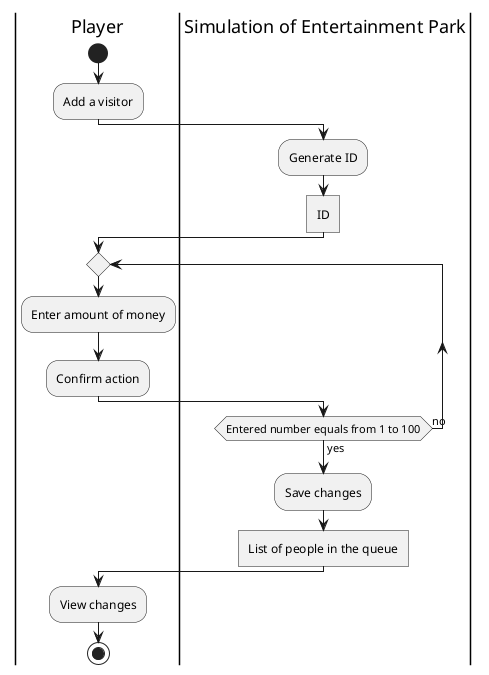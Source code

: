 @startuml
|Player|
start
:Add a visitor;
|Simulation of Entertainment Park|
:Generate ID;
:ID]
|Player|
repeat
:Enter amount of money;
:Confirm action;
|Simulation of Entertainment Park|
repeat while (Entered number equals from 1 to 100) is (no) not (yes)
:Save changes;
:List of people in the queue]
|Player|
:View changes;
stop
@enduml